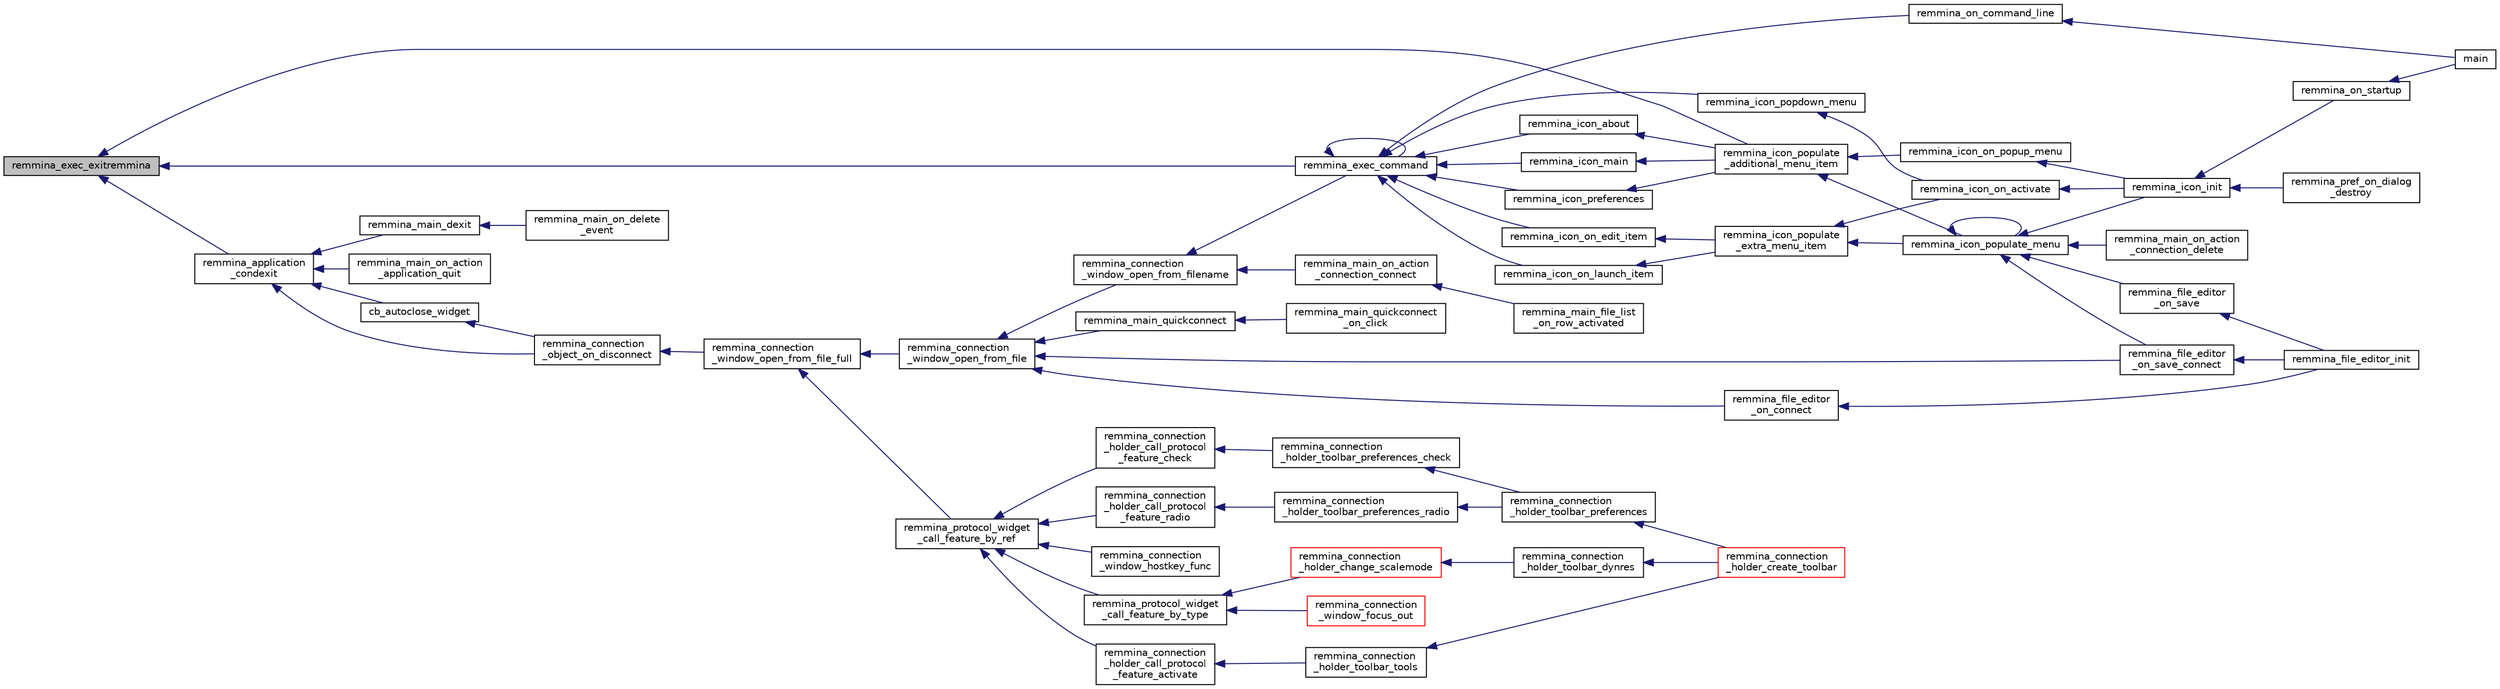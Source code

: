 digraph "remmina_exec_exitremmina"
{
  edge [fontname="Helvetica",fontsize="10",labelfontname="Helvetica",labelfontsize="10"];
  node [fontname="Helvetica",fontsize="10",shape=record];
  rankdir="LR";
  Node629 [label="remmina_exec_exitremmina",height=0.2,width=0.4,color="black", fillcolor="grey75", style="filled", fontcolor="black"];
  Node629 -> Node630 [dir="back",color="midnightblue",fontsize="10",style="solid",fontname="Helvetica"];
  Node630 [label="remmina_application\l_condexit",height=0.2,width=0.4,color="black", fillcolor="white", style="filled",URL="$remmina__exec_8h.html#aaa67e07e2426828d7e7b9b30d2038d31"];
  Node630 -> Node631 [dir="back",color="midnightblue",fontsize="10",style="solid",fontname="Helvetica"];
  Node631 [label="cb_autoclose_widget",height=0.2,width=0.4,color="black", fillcolor="white", style="filled",URL="$remmina__connection__window_8c.html#a6d866a05da5d47a9342d4c87dbf70863"];
  Node631 -> Node632 [dir="back",color="midnightblue",fontsize="10",style="solid",fontname="Helvetica"];
  Node632 [label="remmina_connection\l_object_on_disconnect",height=0.2,width=0.4,color="black", fillcolor="white", style="filled",URL="$remmina__connection__window_8c.html#ad6ea67e2303625444fb4936a114e82df"];
  Node632 -> Node633 [dir="back",color="midnightblue",fontsize="10",style="solid",fontname="Helvetica"];
  Node633 [label="remmina_connection\l_window_open_from_file_full",height=0.2,width=0.4,color="black", fillcolor="white", style="filled",URL="$remmina__connection__window_8h.html#adbf2b670ca3bae96a99cb0b36021a961"];
  Node633 -> Node634 [dir="back",color="midnightblue",fontsize="10",style="solid",fontname="Helvetica"];
  Node634 [label="remmina_connection\l_window_open_from_file",height=0.2,width=0.4,color="black", fillcolor="white", style="filled",URL="$remmina__connection__window_8h.html#a1c7f722a89609523cc4de079cc82f23c"];
  Node634 -> Node635 [dir="back",color="midnightblue",fontsize="10",style="solid",fontname="Helvetica"];
  Node635 [label="remmina_connection\l_window_open_from_filename",height=0.2,width=0.4,color="black", fillcolor="white", style="filled",URL="$remmina__connection__window_8h.html#ab0ed27ef360efc7d92906cbabf9da5db"];
  Node635 -> Node636 [dir="back",color="midnightblue",fontsize="10",style="solid",fontname="Helvetica"];
  Node636 [label="remmina_exec_command",height=0.2,width=0.4,color="black", fillcolor="white", style="filled",URL="$remmina__exec_8h.html#a424cabdcff647797061e7482049d62a7"];
  Node636 -> Node637 [dir="back",color="midnightblue",fontsize="10",style="solid",fontname="Helvetica"];
  Node637 [label="remmina_on_command_line",height=0.2,width=0.4,color="black", fillcolor="white", style="filled",URL="$remmina_8c.html#aeb286fc5bd52ab5382ab8cb495dc2914"];
  Node637 -> Node638 [dir="back",color="midnightblue",fontsize="10",style="solid",fontname="Helvetica"];
  Node638 [label="main",height=0.2,width=0.4,color="black", fillcolor="white", style="filled",URL="$remmina_8c.html#a0ddf1224851353fc92bfbff6f499fa97"];
  Node636 -> Node636 [dir="back",color="midnightblue",fontsize="10",style="solid",fontname="Helvetica"];
  Node636 -> Node639 [dir="back",color="midnightblue",fontsize="10",style="solid",fontname="Helvetica"];
  Node639 [label="remmina_icon_main",height=0.2,width=0.4,color="black", fillcolor="white", style="filled",URL="$remmina__icon_8c.html#a920476110ab6410c8fc8cf734109e497"];
  Node639 -> Node640 [dir="back",color="midnightblue",fontsize="10",style="solid",fontname="Helvetica"];
  Node640 [label="remmina_icon_populate\l_additional_menu_item",height=0.2,width=0.4,color="black", fillcolor="white", style="filled",URL="$remmina__icon_8c.html#a8aaf73ed94cf20dcce1c7be26262cb56"];
  Node640 -> Node641 [dir="back",color="midnightblue",fontsize="10",style="solid",fontname="Helvetica"];
  Node641 [label="remmina_icon_populate_menu",height=0.2,width=0.4,color="black", fillcolor="white", style="filled",URL="$remmina__icon_8h.html#af80ed314f91d653237249d839c7fc3b2"];
  Node641 -> Node642 [dir="back",color="midnightblue",fontsize="10",style="solid",fontname="Helvetica"];
  Node642 [label="remmina_file_editor\l_on_save",height=0.2,width=0.4,color="black", fillcolor="white", style="filled",URL="$remmina__file__editor_8c.html#ac2a5cf9cdcf640986e245eb04be9c4ad"];
  Node642 -> Node643 [dir="back",color="midnightblue",fontsize="10",style="solid",fontname="Helvetica"];
  Node643 [label="remmina_file_editor_init",height=0.2,width=0.4,color="black", fillcolor="white", style="filled",URL="$remmina__file__editor_8c.html#a9afd8d41c66f547320930eb331f3124d"];
  Node641 -> Node644 [dir="back",color="midnightblue",fontsize="10",style="solid",fontname="Helvetica"];
  Node644 [label="remmina_file_editor\l_on_save_connect",height=0.2,width=0.4,color="black", fillcolor="white", style="filled",URL="$remmina__file__editor_8c.html#a57224f3f69f04f398de563b71be6b18e"];
  Node644 -> Node643 [dir="back",color="midnightblue",fontsize="10",style="solid",fontname="Helvetica"];
  Node641 -> Node641 [dir="back",color="midnightblue",fontsize="10",style="solid",fontname="Helvetica"];
  Node641 -> Node645 [dir="back",color="midnightblue",fontsize="10",style="solid",fontname="Helvetica"];
  Node645 [label="remmina_icon_init",height=0.2,width=0.4,color="black", fillcolor="white", style="filled",URL="$remmina__icon_8h.html#a741c81815e562f40672c4485172306d6"];
  Node645 -> Node646 [dir="back",color="midnightblue",fontsize="10",style="solid",fontname="Helvetica"];
  Node646 [label="remmina_on_startup",height=0.2,width=0.4,color="black", fillcolor="white", style="filled",URL="$remmina_8c.html#a26d2c20be18ff44f239b756f1d5be01a"];
  Node646 -> Node638 [dir="back",color="midnightblue",fontsize="10",style="solid",fontname="Helvetica"];
  Node645 -> Node647 [dir="back",color="midnightblue",fontsize="10",style="solid",fontname="Helvetica"];
  Node647 [label="remmina_pref_on_dialog\l_destroy",height=0.2,width=0.4,color="black", fillcolor="white", style="filled",URL="$remmina__pref__dialog_8c.html#ab9776574663e2c3fcb793ec70887336d"];
  Node641 -> Node648 [dir="back",color="midnightblue",fontsize="10",style="solid",fontname="Helvetica"];
  Node648 [label="remmina_main_on_action\l_connection_delete",height=0.2,width=0.4,color="black", fillcolor="white", style="filled",URL="$remmina__main_8c.html#aa0cd57e00874ae6ca8b0ee83213267da"];
  Node640 -> Node649 [dir="back",color="midnightblue",fontsize="10",style="solid",fontname="Helvetica"];
  Node649 [label="remmina_icon_on_popup_menu",height=0.2,width=0.4,color="black", fillcolor="white", style="filled",URL="$remmina__icon_8c.html#a95b917790eeb38e48137018796bdda93"];
  Node649 -> Node645 [dir="back",color="midnightblue",fontsize="10",style="solid",fontname="Helvetica"];
  Node636 -> Node650 [dir="back",color="midnightblue",fontsize="10",style="solid",fontname="Helvetica"];
  Node650 [label="remmina_icon_preferences",height=0.2,width=0.4,color="black", fillcolor="white", style="filled",URL="$remmina__icon_8c.html#ad3b0e3d12e4854eae05b1afea19da404"];
  Node650 -> Node640 [dir="back",color="midnightblue",fontsize="10",style="solid",fontname="Helvetica"];
  Node636 -> Node651 [dir="back",color="midnightblue",fontsize="10",style="solid",fontname="Helvetica"];
  Node651 [label="remmina_icon_about",height=0.2,width=0.4,color="black", fillcolor="white", style="filled",URL="$remmina__icon_8c.html#a5cdf1958ef01e49889bcee2e90e2cf71"];
  Node651 -> Node640 [dir="back",color="midnightblue",fontsize="10",style="solid",fontname="Helvetica"];
  Node636 -> Node652 [dir="back",color="midnightblue",fontsize="10",style="solid",fontname="Helvetica"];
  Node652 [label="remmina_icon_on_launch_item",height=0.2,width=0.4,color="black", fillcolor="white", style="filled",URL="$remmina__icon_8c.html#ad1699688680e12abcfd5c74dd2f76d83"];
  Node652 -> Node653 [dir="back",color="midnightblue",fontsize="10",style="solid",fontname="Helvetica"];
  Node653 [label="remmina_icon_populate\l_extra_menu_item",height=0.2,width=0.4,color="black", fillcolor="white", style="filled",URL="$remmina__icon_8c.html#a2847311861df3a2f1c8bbcd35cf3fd6f"];
  Node653 -> Node641 [dir="back",color="midnightblue",fontsize="10",style="solid",fontname="Helvetica"];
  Node653 -> Node654 [dir="back",color="midnightblue",fontsize="10",style="solid",fontname="Helvetica"];
  Node654 [label="remmina_icon_on_activate",height=0.2,width=0.4,color="black", fillcolor="white", style="filled",URL="$remmina__icon_8c.html#af175fef31eb95974094088235b3a2b1d"];
  Node654 -> Node645 [dir="back",color="midnightblue",fontsize="10",style="solid",fontname="Helvetica"];
  Node636 -> Node655 [dir="back",color="midnightblue",fontsize="10",style="solid",fontname="Helvetica"];
  Node655 [label="remmina_icon_on_edit_item",height=0.2,width=0.4,color="black", fillcolor="white", style="filled",URL="$remmina__icon_8c.html#af8708120906a8dc41a7998ebf9ecd129"];
  Node655 -> Node653 [dir="back",color="midnightblue",fontsize="10",style="solid",fontname="Helvetica"];
  Node636 -> Node656 [dir="back",color="midnightblue",fontsize="10",style="solid",fontname="Helvetica"];
  Node656 [label="remmina_icon_popdown_menu",height=0.2,width=0.4,color="black", fillcolor="white", style="filled",URL="$remmina__icon_8c.html#a444be76e3c3a065279c5f9abc7fae833"];
  Node656 -> Node654 [dir="back",color="midnightblue",fontsize="10",style="solid",fontname="Helvetica"];
  Node635 -> Node657 [dir="back",color="midnightblue",fontsize="10",style="solid",fontname="Helvetica"];
  Node657 [label="remmina_main_on_action\l_connection_connect",height=0.2,width=0.4,color="black", fillcolor="white", style="filled",URL="$remmina__main_8c.html#ae023d1cb099a4f7bee79f13760566cbf"];
  Node657 -> Node658 [dir="back",color="midnightblue",fontsize="10",style="solid",fontname="Helvetica"];
  Node658 [label="remmina_main_file_list\l_on_row_activated",height=0.2,width=0.4,color="black", fillcolor="white", style="filled",URL="$remmina__main_8c.html#aba1a89a2400c5cc8373c6bd34602ac10"];
  Node634 -> Node659 [dir="back",color="midnightblue",fontsize="10",style="solid",fontname="Helvetica"];
  Node659 [label="remmina_file_editor\l_on_connect",height=0.2,width=0.4,color="black", fillcolor="white", style="filled",URL="$remmina__file__editor_8c.html#a73b8581fd1fd77532b748d91a2951f25"];
  Node659 -> Node643 [dir="back",color="midnightblue",fontsize="10",style="solid",fontname="Helvetica"];
  Node634 -> Node644 [dir="back",color="midnightblue",fontsize="10",style="solid",fontname="Helvetica"];
  Node634 -> Node660 [dir="back",color="midnightblue",fontsize="10",style="solid",fontname="Helvetica"];
  Node660 [label="remmina_main_quickconnect",height=0.2,width=0.4,color="black", fillcolor="white", style="filled",URL="$remmina__main_8c.html#a802458852abacebfb16f1f4295806a01"];
  Node660 -> Node661 [dir="back",color="midnightblue",fontsize="10",style="solid",fontname="Helvetica"];
  Node661 [label="remmina_main_quickconnect\l_on_click",height=0.2,width=0.4,color="black", fillcolor="white", style="filled",URL="$remmina__main_8c.html#a210e9e04c7c97cc86412044de31f659d"];
  Node633 -> Node662 [dir="back",color="midnightblue",fontsize="10",style="solid",fontname="Helvetica"];
  Node662 [label="remmina_protocol_widget\l_call_feature_by_ref",height=0.2,width=0.4,color="black", fillcolor="white", style="filled",URL="$remmina__protocol__widget_8h.html#a605b69a9aa4393024369cc5070488692"];
  Node662 -> Node663 [dir="back",color="midnightblue",fontsize="10",style="solid",fontname="Helvetica"];
  Node663 [label="remmina_connection\l_holder_call_protocol\l_feature_radio",height=0.2,width=0.4,color="black", fillcolor="white", style="filled",URL="$remmina__connection__window_8c.html#a86280cb973101817f7410af393bc2f98"];
  Node663 -> Node664 [dir="back",color="midnightblue",fontsize="10",style="solid",fontname="Helvetica"];
  Node664 [label="remmina_connection\l_holder_toolbar_preferences_radio",height=0.2,width=0.4,color="black", fillcolor="white", style="filled",URL="$remmina__connection__window_8c.html#a1ddab4aacc284c606ab237eae9c0b5a9"];
  Node664 -> Node665 [dir="back",color="midnightblue",fontsize="10",style="solid",fontname="Helvetica"];
  Node665 [label="remmina_connection\l_holder_toolbar_preferences",height=0.2,width=0.4,color="black", fillcolor="white", style="filled",URL="$remmina__connection__window_8c.html#a78ec7d6e66d6e6569c1a9a0230c74bc8"];
  Node665 -> Node666 [dir="back",color="midnightblue",fontsize="10",style="solid",fontname="Helvetica"];
  Node666 [label="remmina_connection\l_holder_create_toolbar",height=0.2,width=0.4,color="red", fillcolor="white", style="filled",URL="$remmina__connection__window_8c.html#af8138da72278e9e9000276e08a6fd984"];
  Node662 -> Node680 [dir="back",color="midnightblue",fontsize="10",style="solid",fontname="Helvetica"];
  Node680 [label="remmina_connection\l_holder_call_protocol\l_feature_check",height=0.2,width=0.4,color="black", fillcolor="white", style="filled",URL="$remmina__connection__window_8c.html#a8d924ded7fe147df8b5f113e2fb1d6e7"];
  Node680 -> Node681 [dir="back",color="midnightblue",fontsize="10",style="solid",fontname="Helvetica"];
  Node681 [label="remmina_connection\l_holder_toolbar_preferences_check",height=0.2,width=0.4,color="black", fillcolor="white", style="filled",URL="$remmina__connection__window_8c.html#ada0dce340f5f1484c496a2357e8a2c69"];
  Node681 -> Node665 [dir="back",color="midnightblue",fontsize="10",style="solid",fontname="Helvetica"];
  Node662 -> Node682 [dir="back",color="midnightblue",fontsize="10",style="solid",fontname="Helvetica"];
  Node682 [label="remmina_connection\l_holder_call_protocol\l_feature_activate",height=0.2,width=0.4,color="black", fillcolor="white", style="filled",URL="$remmina__connection__window_8c.html#a4507b43c6fd10bc68d9512c6b253a552"];
  Node682 -> Node683 [dir="back",color="midnightblue",fontsize="10",style="solid",fontname="Helvetica"];
  Node683 [label="remmina_connection\l_holder_toolbar_tools",height=0.2,width=0.4,color="black", fillcolor="white", style="filled",URL="$remmina__connection__window_8c.html#a51cc0b2274049920f67c71047bd76213"];
  Node683 -> Node666 [dir="back",color="midnightblue",fontsize="10",style="solid",fontname="Helvetica"];
  Node662 -> Node675 [dir="back",color="midnightblue",fontsize="10",style="solid",fontname="Helvetica"];
  Node675 [label="remmina_connection\l_window_hostkey_func",height=0.2,width=0.4,color="black", fillcolor="white", style="filled",URL="$remmina__connection__window_8c.html#abef663d930076deb3105f86dabe2a9c3"];
  Node662 -> Node684 [dir="back",color="midnightblue",fontsize="10",style="solid",fontname="Helvetica"];
  Node684 [label="remmina_protocol_widget\l_call_feature_by_type",height=0.2,width=0.4,color="black", fillcolor="white", style="filled",URL="$remmina__protocol__widget_8h.html#a6a630e96e5b914d60d678ae8eaad4cd9"];
  Node684 -> Node685 [dir="back",color="midnightblue",fontsize="10",style="solid",fontname="Helvetica"];
  Node685 [label="remmina_connection\l_holder_change_scalemode",height=0.2,width=0.4,color="red", fillcolor="white", style="filled",URL="$remmina__connection__window_8c.html#a5565ebedf82eb9f2d54b7f447b4c930e"];
  Node685 -> Node686 [dir="back",color="midnightblue",fontsize="10",style="solid",fontname="Helvetica"];
  Node686 [label="remmina_connection\l_holder_toolbar_dynres",height=0.2,width=0.4,color="black", fillcolor="white", style="filled",URL="$remmina__connection__window_8c.html#a576e3800c7371f63b27e3832848ac4e5"];
  Node686 -> Node666 [dir="back",color="midnightblue",fontsize="10",style="solid",fontname="Helvetica"];
  Node684 -> Node688 [dir="back",color="midnightblue",fontsize="10",style="solid",fontname="Helvetica"];
  Node688 [label="remmina_connection\l_window_focus_out",height=0.2,width=0.4,color="red", fillcolor="white", style="filled",URL="$remmina__connection__window_8c.html#a8c242e0a7ee57ed79099c330d696b43f"];
  Node630 -> Node632 [dir="back",color="midnightblue",fontsize="10",style="solid",fontname="Helvetica"];
  Node630 -> Node692 [dir="back",color="midnightblue",fontsize="10",style="solid",fontname="Helvetica"];
  Node692 [label="remmina_main_dexit",height=0.2,width=0.4,color="black", fillcolor="white", style="filled",URL="$remmina__main_8c.html#a33ef5745d8b934ef52379c277d3a1ab2"];
  Node692 -> Node693 [dir="back",color="midnightblue",fontsize="10",style="solid",fontname="Helvetica"];
  Node693 [label="remmina_main_on_delete\l_event",height=0.2,width=0.4,color="black", fillcolor="white", style="filled",URL="$remmina__main_8c.html#a40493bb60c169e53e2e08a0d0a808302"];
  Node630 -> Node694 [dir="back",color="midnightblue",fontsize="10",style="solid",fontname="Helvetica"];
  Node694 [label="remmina_main_on_action\l_application_quit",height=0.2,width=0.4,color="black", fillcolor="white", style="filled",URL="$remmina__main_8c.html#a4948f36273d9da969521981851149271"];
  Node629 -> Node636 [dir="back",color="midnightblue",fontsize="10",style="solid",fontname="Helvetica"];
  Node629 -> Node640 [dir="back",color="midnightblue",fontsize="10",style="solid",fontname="Helvetica"];
}
